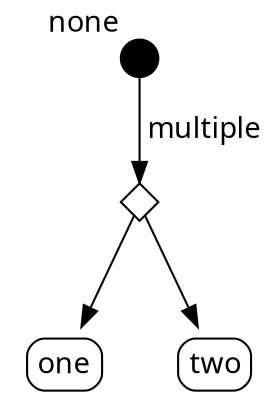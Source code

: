 digraph G {
  node [fontname = "Geneva"]
  edge [fontname = "Geneva"]
  splines=polyline
  none [shape="circle", style="filled", fillcolor=black, label="", xlabel="none", fixedsize="true", width=0.25]
  one [shape="none", label=<<table style="rounded"><tr><td border="0">one</td></tr></table>>]
  two [shape="none", label=<<table style="rounded"><tr><td border="0">two</td></tr></table>>]
  none__multiple [shape="diamond", label="", width=0.25, height=0.25]
  none -> none__multiple [label=" multiple "]
  none__multiple -> one [label="  "]
  none__multiple -> two [label="  "]
}